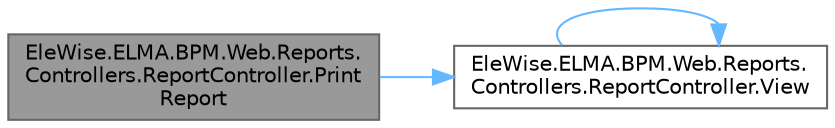 digraph "EleWise.ELMA.BPM.Web.Reports.Controllers.ReportController.PrintReport"
{
 // LATEX_PDF_SIZE
  bgcolor="transparent";
  edge [fontname=Helvetica,fontsize=10,labelfontname=Helvetica,labelfontsize=10];
  node [fontname=Helvetica,fontsize=10,shape=box,height=0.2,width=0.4];
  rankdir="LR";
  Node1 [id="Node000001",label="EleWise.ELMA.BPM.Web.Reports.\lControllers.ReportController.Print\lReport",height=0.2,width=0.4,color="gray40", fillcolor="grey60", style="filled", fontcolor="black",tooltip="Напечатать отчёт"];
  Node1 -> Node2 [id="edge1_Node000001_Node000002",color="steelblue1",style="solid",tooltip=" "];
  Node2 [id="Node000002",label="EleWise.ELMA.BPM.Web.Reports.\lControllers.ReportController.View",height=0.2,width=0.4,color="grey40", fillcolor="white", style="filled",URL="$class_ele_wise_1_1_e_l_m_a_1_1_b_p_m_1_1_web_1_1_reports_1_1_controllers_1_1_report_controller.html#a6146d3c54ff0cbaa2f762ac89ab3c1d9",tooltip="Просмотр отчета (GET)"];
  Node2 -> Node2 [id="edge2_Node000002_Node000002",color="steelblue1",style="solid",tooltip=" "];
}
